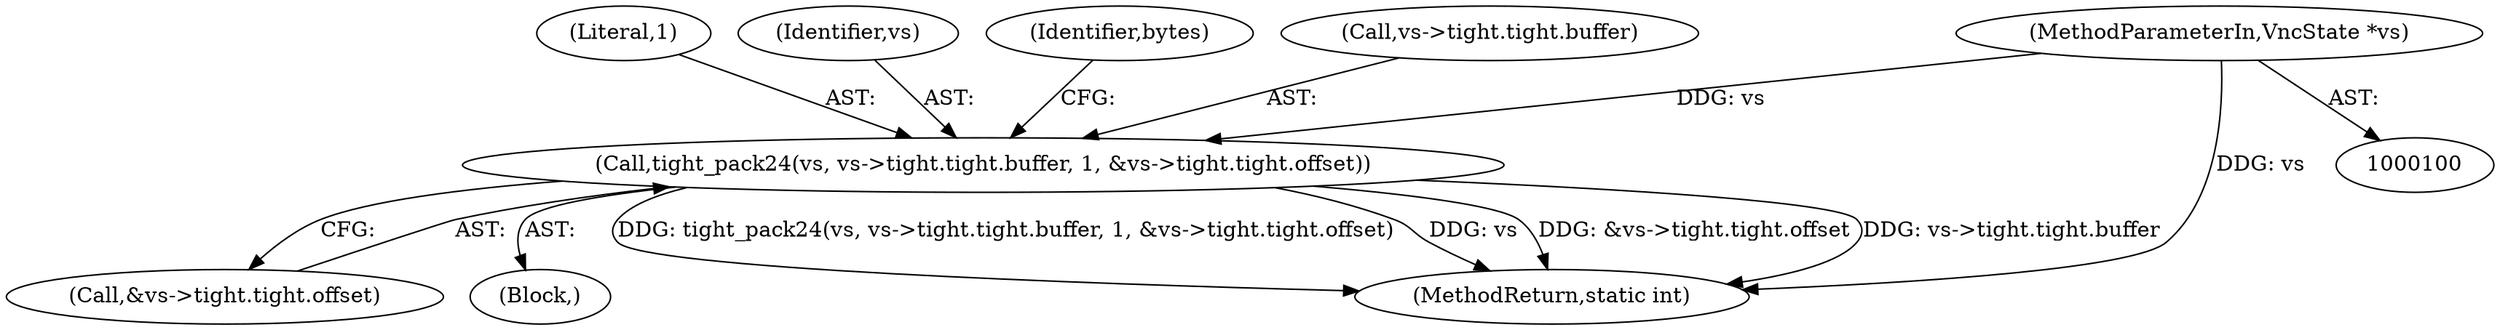digraph "0_qemu_9f64916da20eea67121d544698676295bbb105a7_2@pointer" {
"1000101" [label="(MethodParameterIn,VncState *vs)"];
"1000104" [label="(Call,tight_pack24(vs, vs->tight.tight.buffer, 1, &vs->tight.tight.offset))"];
"1000114" [label="(Call,&vs->tight.tight.offset)"];
"1000101" [label="(MethodParameterIn,VncState *vs)"];
"1000113" [label="(Literal,1)"];
"1000104" [label="(Call,tight_pack24(vs, vs->tight.tight.buffer, 1, &vs->tight.tight.offset))"];
"1000105" [label="(Identifier,vs)"];
"1000102" [label="(Block,)"];
"1000125" [label="(MethodReturn,static int)"];
"1000123" [label="(Identifier,bytes)"];
"1000106" [label="(Call,vs->tight.tight.buffer)"];
"1000101" -> "1000100"  [label="AST: "];
"1000101" -> "1000125"  [label="DDG: vs"];
"1000101" -> "1000104"  [label="DDG: vs"];
"1000104" -> "1000102"  [label="AST: "];
"1000104" -> "1000114"  [label="CFG: "];
"1000105" -> "1000104"  [label="AST: "];
"1000106" -> "1000104"  [label="AST: "];
"1000113" -> "1000104"  [label="AST: "];
"1000114" -> "1000104"  [label="AST: "];
"1000123" -> "1000104"  [label="CFG: "];
"1000104" -> "1000125"  [label="DDG: tight_pack24(vs, vs->tight.tight.buffer, 1, &vs->tight.tight.offset)"];
"1000104" -> "1000125"  [label="DDG: vs"];
"1000104" -> "1000125"  [label="DDG: &vs->tight.tight.offset"];
"1000104" -> "1000125"  [label="DDG: vs->tight.tight.buffer"];
}
